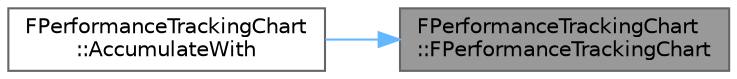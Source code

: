 digraph "FPerformanceTrackingChart::FPerformanceTrackingChart"
{
 // INTERACTIVE_SVG=YES
 // LATEX_PDF_SIZE
  bgcolor="transparent";
  edge [fontname=Helvetica,fontsize=10,labelfontname=Helvetica,labelfontsize=10];
  node [fontname=Helvetica,fontsize=10,shape=box,height=0.2,width=0.4];
  rankdir="RL";
  Node1 [id="Node000001",label="FPerformanceTrackingChart\l::FPerformanceTrackingChart",height=0.2,width=0.4,color="gray40", fillcolor="grey60", style="filled", fontcolor="black",tooltip=" "];
  Node1 -> Node2 [id="edge1_Node000001_Node000002",dir="back",color="steelblue1",style="solid",tooltip=" "];
  Node2 [id="Node000002",label="FPerformanceTrackingChart\l::AccumulateWith",height=0.2,width=0.4,color="grey40", fillcolor="white", style="filled",URL="$da/d80/classFPerformanceTrackingChart.html#a34dd1e4acb716f34e15c5f6215268873",tooltip=" "];
}
